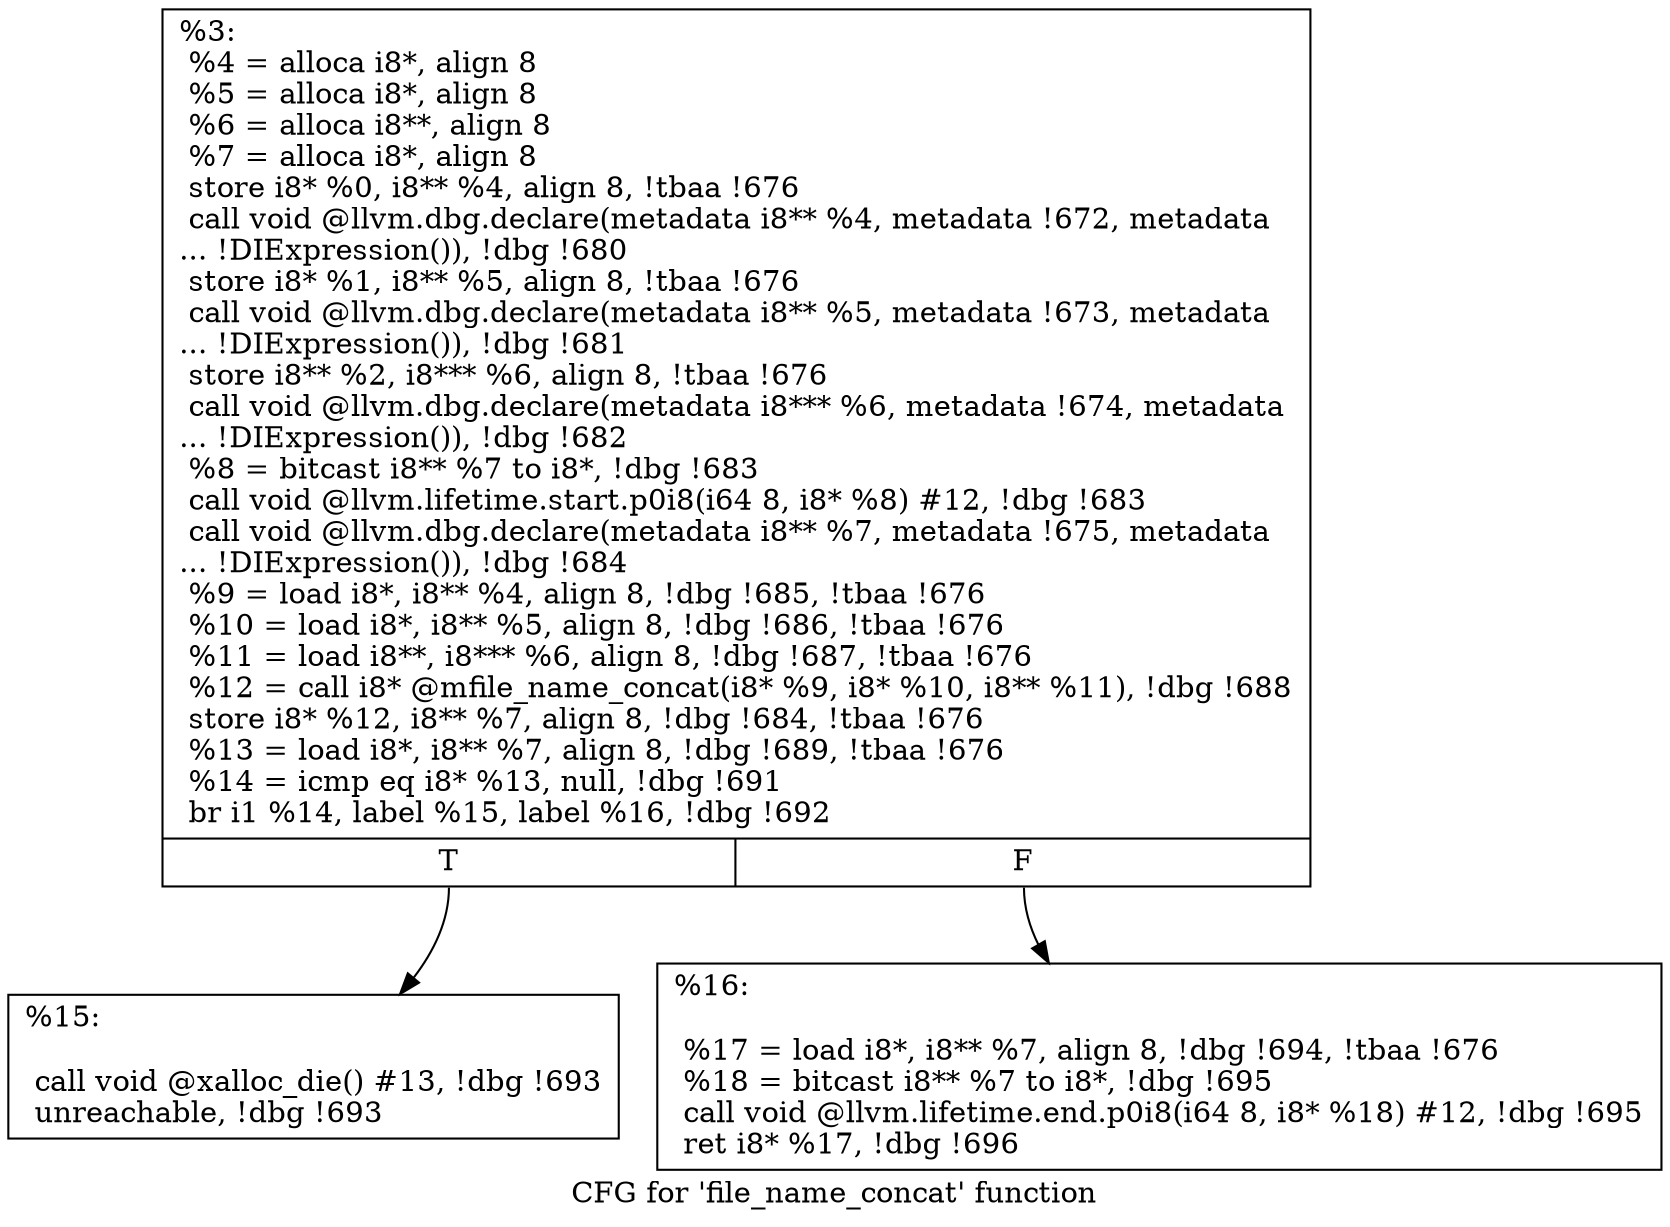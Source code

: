 digraph "CFG for 'file_name_concat' function" {
	label="CFG for 'file_name_concat' function";

	Node0x12b0e10 [shape=record,label="{%3:\l  %4 = alloca i8*, align 8\l  %5 = alloca i8*, align 8\l  %6 = alloca i8**, align 8\l  %7 = alloca i8*, align 8\l  store i8* %0, i8** %4, align 8, !tbaa !676\l  call void @llvm.dbg.declare(metadata i8** %4, metadata !672, metadata\l... !DIExpression()), !dbg !680\l  store i8* %1, i8** %5, align 8, !tbaa !676\l  call void @llvm.dbg.declare(metadata i8** %5, metadata !673, metadata\l... !DIExpression()), !dbg !681\l  store i8** %2, i8*** %6, align 8, !tbaa !676\l  call void @llvm.dbg.declare(metadata i8*** %6, metadata !674, metadata\l... !DIExpression()), !dbg !682\l  %8 = bitcast i8** %7 to i8*, !dbg !683\l  call void @llvm.lifetime.start.p0i8(i64 8, i8* %8) #12, !dbg !683\l  call void @llvm.dbg.declare(metadata i8** %7, metadata !675, metadata\l... !DIExpression()), !dbg !684\l  %9 = load i8*, i8** %4, align 8, !dbg !685, !tbaa !676\l  %10 = load i8*, i8** %5, align 8, !dbg !686, !tbaa !676\l  %11 = load i8**, i8*** %6, align 8, !dbg !687, !tbaa !676\l  %12 = call i8* @mfile_name_concat(i8* %9, i8* %10, i8** %11), !dbg !688\l  store i8* %12, i8** %7, align 8, !dbg !684, !tbaa !676\l  %13 = load i8*, i8** %7, align 8, !dbg !689, !tbaa !676\l  %14 = icmp eq i8* %13, null, !dbg !691\l  br i1 %14, label %15, label %16, !dbg !692\l|{<s0>T|<s1>F}}"];
	Node0x12b0e10:s0 -> Node0x12b0ee0;
	Node0x12b0e10:s1 -> Node0x12b0f30;
	Node0x12b0ee0 [shape=record,label="{%15:\l\l  call void @xalloc_die() #13, !dbg !693\l  unreachable, !dbg !693\l}"];
	Node0x12b0f30 [shape=record,label="{%16:\l\l  %17 = load i8*, i8** %7, align 8, !dbg !694, !tbaa !676\l  %18 = bitcast i8** %7 to i8*, !dbg !695\l  call void @llvm.lifetime.end.p0i8(i64 8, i8* %18) #12, !dbg !695\l  ret i8* %17, !dbg !696\l}"];
}
